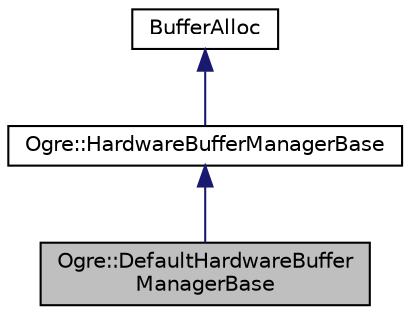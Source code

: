 digraph "Ogre::DefaultHardwareBufferManagerBase"
{
  bgcolor="transparent";
  edge [fontname="Helvetica",fontsize="10",labelfontname="Helvetica",labelfontsize="10"];
  node [fontname="Helvetica",fontsize="10",shape=record];
  Node0 [label="Ogre::DefaultHardwareBuffer\lManagerBase",height=0.2,width=0.4,color="black", fillcolor="grey75", style="filled", fontcolor="black"];
  Node1 -> Node0 [dir="back",color="midnightblue",fontsize="10",style="solid",fontname="Helvetica"];
  Node1 [label="Ogre::HardwareBufferManagerBase",height=0.2,width=0.4,color="black",URL="$class_ogre_1_1_hardware_buffer_manager_base.html",tooltip="Base definition of a hardware buffer manager. "];
  Node2 -> Node1 [dir="back",color="midnightblue",fontsize="10",style="solid",fontname="Helvetica"];
  Node2 [label="BufferAlloc",height=0.2,width=0.4,color="black",URL="$class_ogre_1_1_allocated_object.html"];
}
